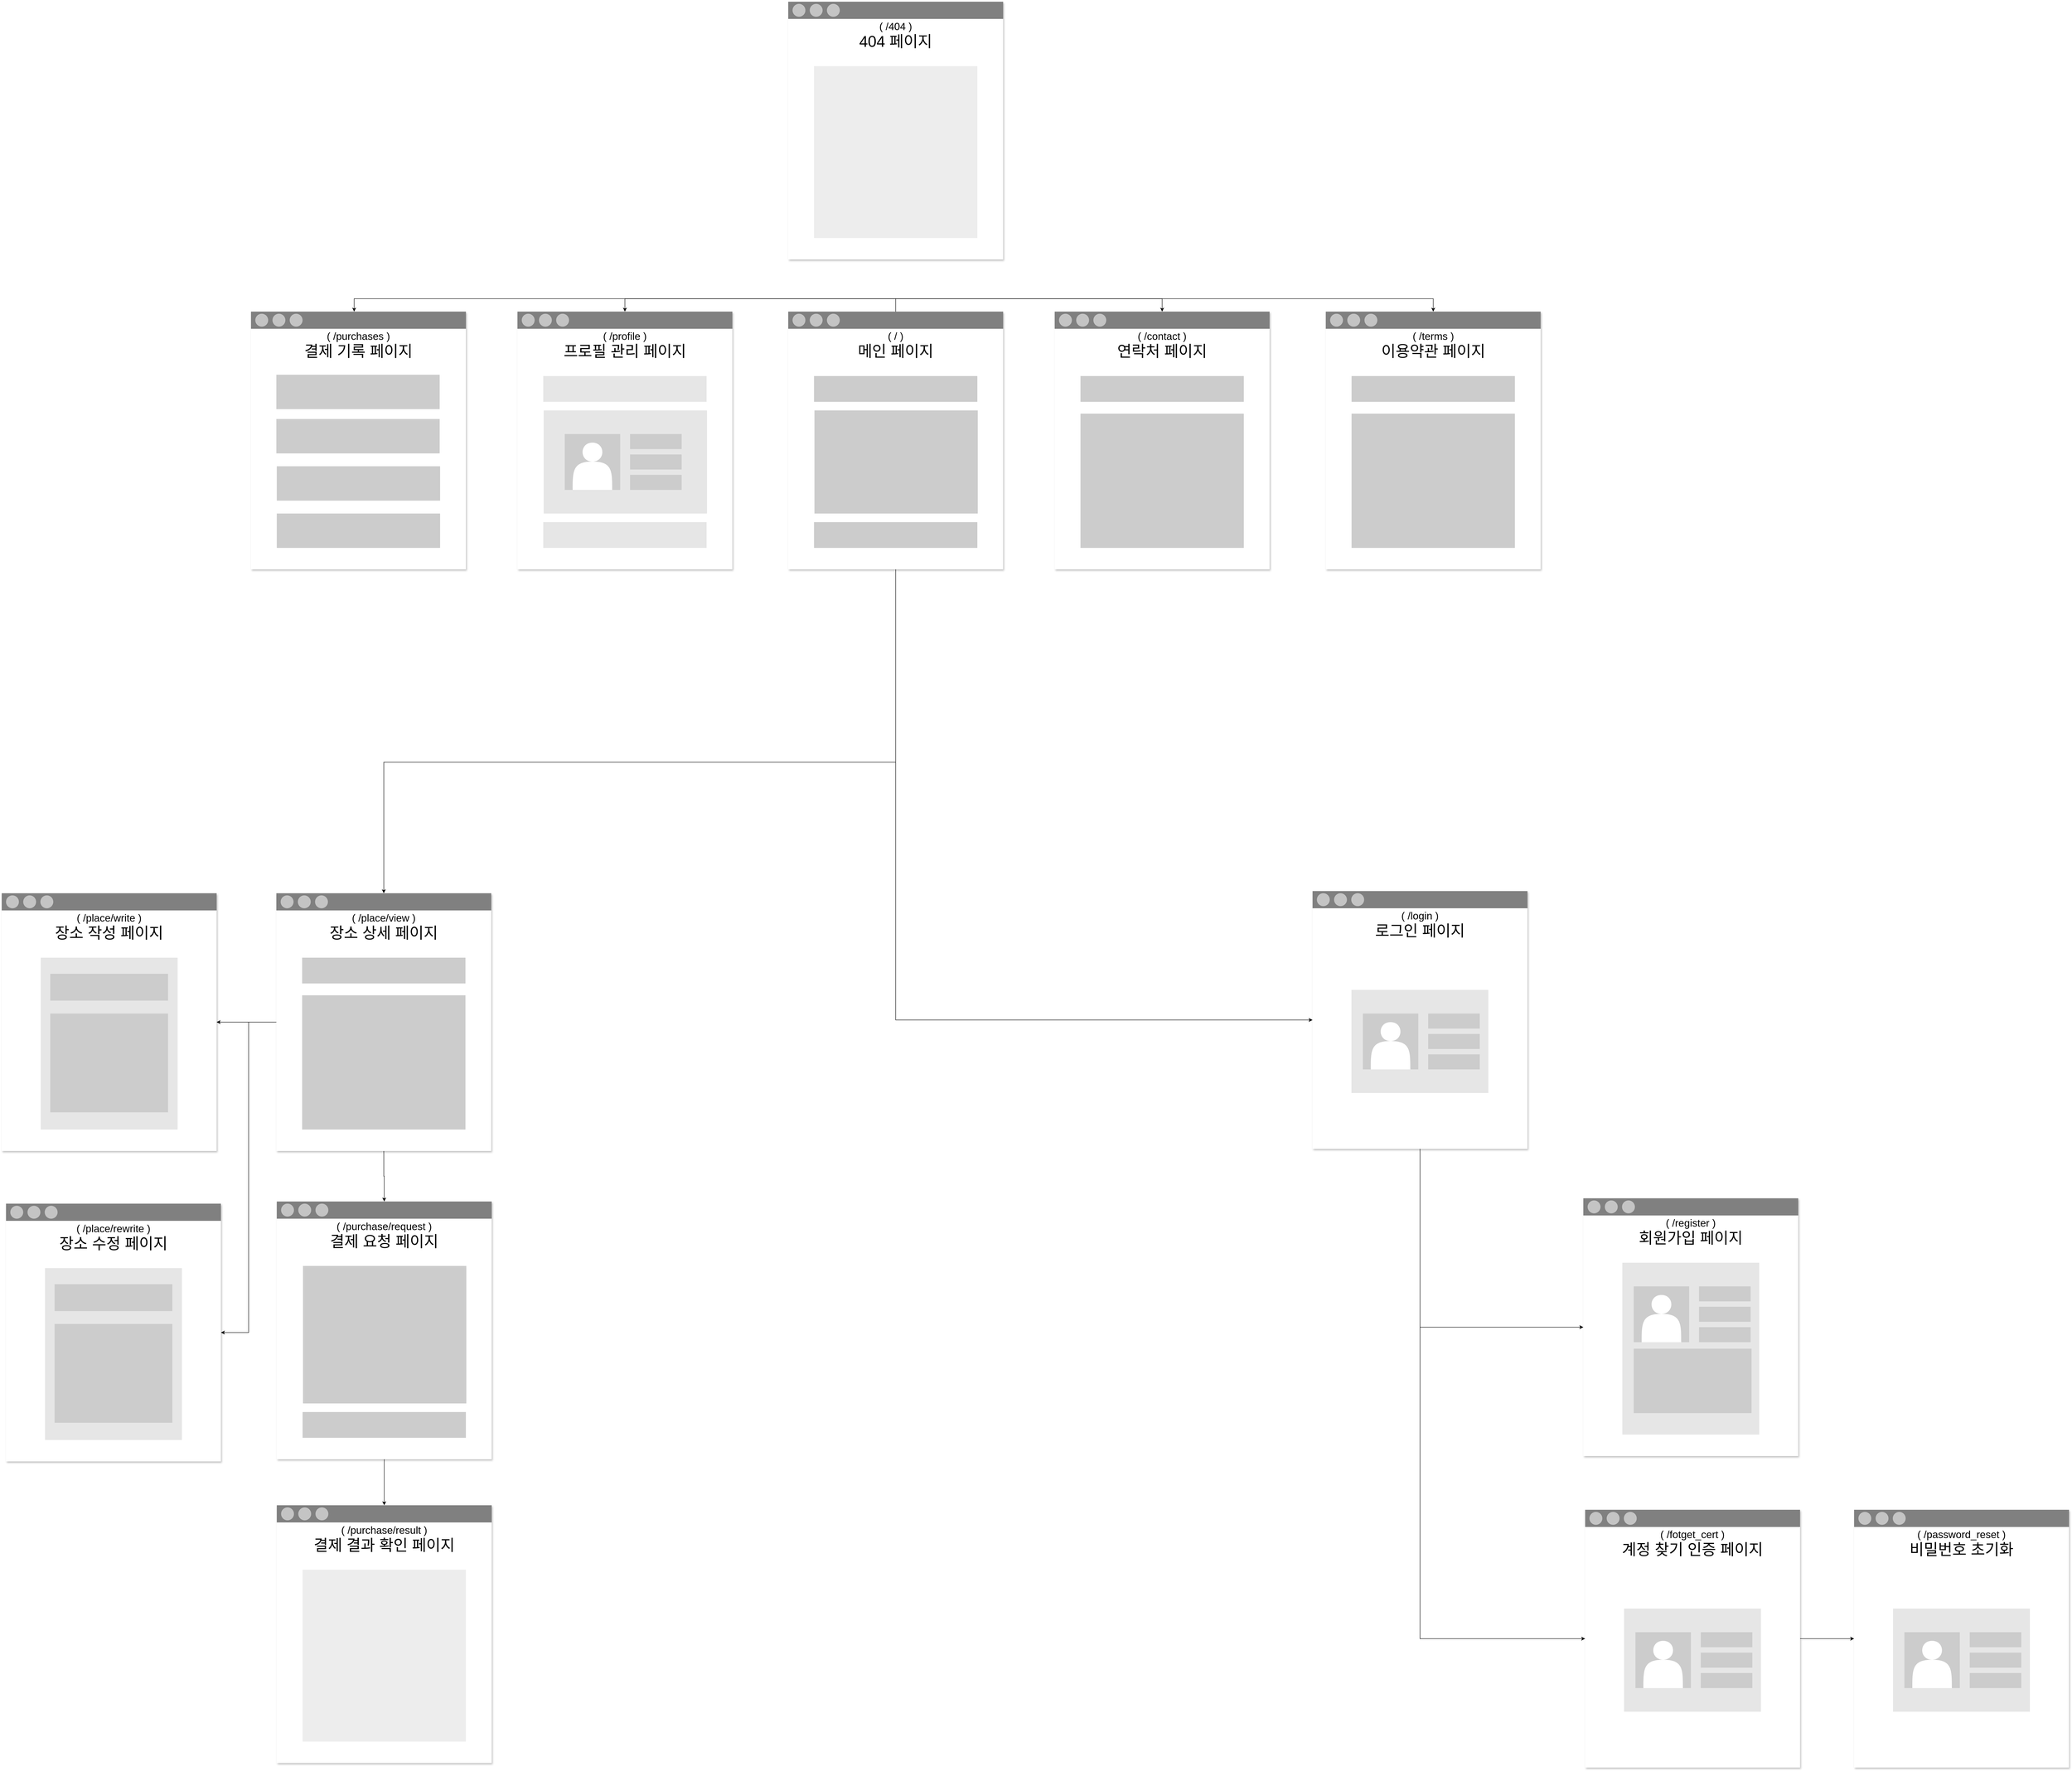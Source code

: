 <mxfile version="26.0.9">
  <diagram name="Page-1" id="b520641d-4fe3-3701-9064-5fc419738815">
    <mxGraphModel dx="80" dy="2374" grid="1" gridSize="10" guides="1" tooltips="1" connect="1" arrows="1" fold="1" page="1" pageScale="1" pageWidth="1100" pageHeight="850" background="none" math="0" shadow="0">
      <root>
        <mxCell id="0" />
        <mxCell id="1" parent="0" />
        <mxCell id="HgGfvKjObObi69bd0dLE-1" value="" style="rounded=0;whiteSpace=wrap;html=1;strokeColor=none;shadow=1;" parent="1" vertex="1">
          <mxGeometry x="5500" y="1630" width="500" height="600" as="geometry" />
        </mxCell>
        <mxCell id="HgGfvKjObObi69bd0dLE-2" value="" style="rounded=0;whiteSpace=wrap;html=1;fillColor=#808080;shadow=0;strokeColor=none;" parent="1" vertex="1">
          <mxGeometry x="5500" y="1630" width="500" height="40" as="geometry" />
        </mxCell>
        <mxCell id="HgGfvKjObObi69bd0dLE-3" value="" style="ellipse;whiteSpace=wrap;html=1;aspect=fixed;strokeColor=none;fillColor=#C4C4C4;" parent="1" vertex="1">
          <mxGeometry x="5510" y="1635" width="30" height="30" as="geometry" />
        </mxCell>
        <mxCell id="HgGfvKjObObi69bd0dLE-4" value="" style="ellipse;whiteSpace=wrap;html=1;aspect=fixed;strokeColor=none;fillColor=#C4C4C4;" parent="1" vertex="1">
          <mxGeometry x="5550" y="1635" width="30" height="30" as="geometry" />
        </mxCell>
        <mxCell id="HgGfvKjObObi69bd0dLE-5" value="" style="ellipse;whiteSpace=wrap;html=1;aspect=fixed;strokeColor=none;fillColor=#C4C4C4;" parent="1" vertex="1">
          <mxGeometry x="5590" y="1635" width="30" height="30" as="geometry" />
        </mxCell>
        <mxCell id="HgGfvKjObObi69bd0dLE-6" value="&lt;font style=&quot;font-size: 24px;&quot;&gt;( /404 )&lt;/font&gt;" style="text;html=1;align=center;verticalAlign=middle;whiteSpace=wrap;rounded=0;" parent="1" vertex="1">
          <mxGeometry x="5500" y="1673" width="500" height="30" as="geometry" />
        </mxCell>
        <mxCell id="HgGfvKjObObi69bd0dLE-7" value="&lt;font style=&quot;font-size: 36px;&quot;&gt;404 페이지&lt;/font&gt;" style="text;html=1;align=center;verticalAlign=middle;whiteSpace=wrap;rounded=0;" parent="1" vertex="1">
          <mxGeometry x="5500" y="1707" width="500" height="30" as="geometry" />
        </mxCell>
        <mxCell id="HgGfvKjObObi69bd0dLE-9" value="" style="rounded=0;whiteSpace=wrap;html=1;fillColor=#EDEDED;strokeColor=none;" parent="1" vertex="1">
          <mxGeometry x="5560" y="1780" width="380" height="400" as="geometry" />
        </mxCell>
        <mxCell id="HgGfvKjObObi69bd0dLE-493" style="edgeStyle=orthogonalEdgeStyle;rounded=0;orthogonalLoop=1;jettySize=auto;html=1;entryX=0;entryY=0.5;entryDx=0;entryDy=0;exitX=0.5;exitY=1;exitDx=0;exitDy=0;" parent="1" source="HgGfvKjObObi69bd0dLE-10" target="HgGfvKjObObi69bd0dLE-39" edge="1">
          <mxGeometry relative="1" as="geometry" />
        </mxCell>
        <mxCell id="t9F1TacY5d7-P6lCNfBC-12" style="edgeStyle=orthogonalEdgeStyle;rounded=0;orthogonalLoop=1;jettySize=auto;html=1;entryX=0.5;entryY=0;entryDx=0;entryDy=0;" parent="1" source="HgGfvKjObObi69bd0dLE-10" target="HgGfvKjObObi69bd0dLE-316" edge="1">
          <mxGeometry relative="1" as="geometry">
            <Array as="points">
              <mxPoint x="5750" y="3400" />
              <mxPoint x="4559" y="3400" />
            </Array>
          </mxGeometry>
        </mxCell>
        <mxCell id="HgGfvKjObObi69bd0dLE-10" value="" style="rounded=0;whiteSpace=wrap;html=1;strokeColor=none;shadow=1;" parent="1" vertex="1">
          <mxGeometry x="5500" y="2351.25" width="500" height="600" as="geometry" />
        </mxCell>
        <mxCell id="HgGfvKjObObi69bd0dLE-499" style="edgeStyle=orthogonalEdgeStyle;rounded=0;orthogonalLoop=1;jettySize=auto;html=1;entryX=0.5;entryY=0;entryDx=0;entryDy=0;exitX=0.5;exitY=0;exitDx=0;exitDy=0;" parent="1" source="HgGfvKjObObi69bd0dLE-11" target="HgGfvKjObObi69bd0dLE-476" edge="1">
          <mxGeometry relative="1" as="geometry">
            <Array as="points">
              <mxPoint x="5750" y="2321.25" />
              <mxPoint x="5120" y="2321.25" />
            </Array>
          </mxGeometry>
        </mxCell>
        <mxCell id="HgGfvKjObObi69bd0dLE-500" style="edgeStyle=orthogonalEdgeStyle;rounded=0;orthogonalLoop=1;jettySize=auto;html=1;entryX=0.5;entryY=0;entryDx=0;entryDy=0;exitX=0.5;exitY=0;exitDx=0;exitDy=0;" parent="1" source="HgGfvKjObObi69bd0dLE-11" edge="1">
          <mxGeometry relative="1" as="geometry">
            <Array as="points">
              <mxPoint x="5750" y="2321.25" />
              <mxPoint x="4490" y="2321.25" />
            </Array>
            <mxPoint x="4490" y="2351.25" as="targetPoint" />
          </mxGeometry>
        </mxCell>
        <mxCell id="HgGfvKjObObi69bd0dLE-503" style="edgeStyle=orthogonalEdgeStyle;rounded=0;orthogonalLoop=1;jettySize=auto;html=1;entryX=0.5;entryY=0;entryDx=0;entryDy=0;exitX=0.5;exitY=0;exitDx=0;exitDy=0;" parent="1" source="HgGfvKjObObi69bd0dLE-11" target="HgGfvKjObObi69bd0dLE-233" edge="1">
          <mxGeometry relative="1" as="geometry">
            <Array as="points">
              <mxPoint x="5750" y="2321.25" />
              <mxPoint x="6370" y="2321.25" />
            </Array>
          </mxGeometry>
        </mxCell>
        <mxCell id="HgGfvKjObObi69bd0dLE-504" style="edgeStyle=orthogonalEdgeStyle;rounded=0;orthogonalLoop=1;jettySize=auto;html=1;entryX=0.5;entryY=0;entryDx=0;entryDy=0;exitX=0.5;exitY=0;exitDx=0;exitDy=0;" parent="1" source="HgGfvKjObObi69bd0dLE-11" target="HgGfvKjObObi69bd0dLE-243" edge="1">
          <mxGeometry relative="1" as="geometry">
            <Array as="points">
              <mxPoint x="5750" y="2321.25" />
              <mxPoint x="7001" y="2321.25" />
            </Array>
          </mxGeometry>
        </mxCell>
        <mxCell id="HgGfvKjObObi69bd0dLE-11" value="" style="rounded=0;whiteSpace=wrap;html=1;fillColor=#808080;shadow=0;strokeColor=none;" parent="1" vertex="1">
          <mxGeometry x="5500" y="2351.25" width="500" height="40" as="geometry" />
        </mxCell>
        <mxCell id="HgGfvKjObObi69bd0dLE-12" value="" style="ellipse;whiteSpace=wrap;html=1;aspect=fixed;strokeColor=none;fillColor=#C4C4C4;" parent="1" vertex="1">
          <mxGeometry x="5510" y="2356.25" width="30" height="30" as="geometry" />
        </mxCell>
        <mxCell id="HgGfvKjObObi69bd0dLE-13" value="" style="ellipse;whiteSpace=wrap;html=1;aspect=fixed;strokeColor=none;fillColor=#C4C4C4;" parent="1" vertex="1">
          <mxGeometry x="5550" y="2356.25" width="30" height="30" as="geometry" />
        </mxCell>
        <mxCell id="HgGfvKjObObi69bd0dLE-14" value="" style="ellipse;whiteSpace=wrap;html=1;aspect=fixed;strokeColor=none;fillColor=#C4C4C4;" parent="1" vertex="1">
          <mxGeometry x="5590" y="2356.25" width="30" height="30" as="geometry" />
        </mxCell>
        <mxCell id="HgGfvKjObObi69bd0dLE-15" value="&lt;font style=&quot;font-size: 24px;&quot;&gt;( / )&lt;/font&gt;" style="text;html=1;align=center;verticalAlign=middle;whiteSpace=wrap;rounded=0;" parent="1" vertex="1">
          <mxGeometry x="5500" y="2394.25" width="500" height="30" as="geometry" />
        </mxCell>
        <mxCell id="HgGfvKjObObi69bd0dLE-16" value="&lt;font style=&quot;font-size: 36px;&quot;&gt;메인 페이지&lt;/font&gt;" style="text;html=1;align=center;verticalAlign=middle;whiteSpace=wrap;rounded=0;" parent="1" vertex="1">
          <mxGeometry x="5500" y="2428.25" width="500" height="30" as="geometry" />
        </mxCell>
        <mxCell id="HgGfvKjObObi69bd0dLE-18" value="" style="shape=ext;double=1;rounded=0;whiteSpace=wrap;html=1;strokeColor=none;fillColor=#CCCCCC;" parent="1" vertex="1">
          <mxGeometry x="5560" y="2501.25" width="380" height="60" as="geometry" />
        </mxCell>
        <mxCell id="HgGfvKjObObi69bd0dLE-19" value="" style="shape=ext;double=1;rounded=0;whiteSpace=wrap;html=1;strokeColor=none;fillColor=#CCCCCC;" parent="1" vertex="1">
          <mxGeometry x="5561" y="2581.25" width="380" height="240" as="geometry" />
        </mxCell>
        <mxCell id="HgGfvKjObObi69bd0dLE-20" value="" style="shape=ext;double=1;rounded=0;whiteSpace=wrap;html=1;strokeColor=none;fillColor=#CCCCCC;" parent="1" vertex="1">
          <mxGeometry x="5560" y="2841.25" width="380" height="60" as="geometry" />
        </mxCell>
        <mxCell id="HgGfvKjObObi69bd0dLE-495" style="edgeStyle=orthogonalEdgeStyle;rounded=0;orthogonalLoop=1;jettySize=auto;html=1;entryX=0;entryY=0.5;entryDx=0;entryDy=0;exitX=0.5;exitY=1;exitDx=0;exitDy=0;" parent="1" source="HgGfvKjObObi69bd0dLE-39" target="HgGfvKjObObi69bd0dLE-97" edge="1">
          <mxGeometry relative="1" as="geometry" />
        </mxCell>
        <mxCell id="HgGfvKjObObi69bd0dLE-496" style="edgeStyle=orthogonalEdgeStyle;rounded=0;orthogonalLoop=1;jettySize=auto;html=1;entryX=0;entryY=0.5;entryDx=0;entryDy=0;exitX=0.5;exitY=1;exitDx=0;exitDy=0;" parent="1" source="HgGfvKjObObi69bd0dLE-39" target="HgGfvKjObObi69bd0dLE-106" edge="1">
          <mxGeometry relative="1" as="geometry" />
        </mxCell>
        <mxCell id="HgGfvKjObObi69bd0dLE-39" value="" style="rounded=0;whiteSpace=wrap;html=1;strokeColor=none;shadow=1;" parent="1" vertex="1">
          <mxGeometry x="6720" y="3700" width="500" height="600" as="geometry" />
        </mxCell>
        <mxCell id="HgGfvKjObObi69bd0dLE-40" value="" style="rounded=0;whiteSpace=wrap;html=1;fillColor=#808080;shadow=0;strokeColor=none;" parent="1" vertex="1">
          <mxGeometry x="6720" y="3700" width="500" height="40" as="geometry" />
        </mxCell>
        <mxCell id="HgGfvKjObObi69bd0dLE-41" value="" style="ellipse;whiteSpace=wrap;html=1;aspect=fixed;strokeColor=none;fillColor=#C4C4C4;" parent="1" vertex="1">
          <mxGeometry x="6730" y="3705" width="30" height="30" as="geometry" />
        </mxCell>
        <mxCell id="HgGfvKjObObi69bd0dLE-42" value="" style="ellipse;whiteSpace=wrap;html=1;aspect=fixed;strokeColor=none;fillColor=#C4C4C4;" parent="1" vertex="1">
          <mxGeometry x="6770" y="3705" width="30" height="30" as="geometry" />
        </mxCell>
        <mxCell id="HgGfvKjObObi69bd0dLE-43" value="" style="ellipse;whiteSpace=wrap;html=1;aspect=fixed;strokeColor=none;fillColor=#C4C4C4;" parent="1" vertex="1">
          <mxGeometry x="6810" y="3705" width="30" height="30" as="geometry" />
        </mxCell>
        <mxCell id="HgGfvKjObObi69bd0dLE-44" value="&lt;span style=&quot;font-size: 24px;&quot;&gt;( /login )&lt;/span&gt;" style="text;html=1;align=center;verticalAlign=middle;whiteSpace=wrap;rounded=0;" parent="1" vertex="1">
          <mxGeometry x="6720" y="3743" width="500" height="30" as="geometry" />
        </mxCell>
        <mxCell id="HgGfvKjObObi69bd0dLE-45" value="&lt;span style=&quot;font-size: 36px;&quot;&gt;로그인 페이지&lt;/span&gt;" style="text;html=1;align=center;verticalAlign=middle;whiteSpace=wrap;rounded=0;" parent="1" vertex="1">
          <mxGeometry x="6720" y="3777" width="500" height="30" as="geometry" />
        </mxCell>
        <mxCell id="HgGfvKjObObi69bd0dLE-50" value="" style="shape=ext;double=1;rounded=0;whiteSpace=wrap;html=1;strokeColor=none;fillColor=#E6E6E6;" parent="1" vertex="1">
          <mxGeometry x="6810.5" y="3930" width="318.5" height="240" as="geometry" />
        </mxCell>
        <mxCell id="HgGfvKjObObi69bd0dLE-56" value="" style="rounded=0;whiteSpace=wrap;html=1;strokeColor=none;fillColor=#CCCCCC;" parent="1" vertex="1">
          <mxGeometry x="6837" y="3985" width="129" height="130" as="geometry" />
        </mxCell>
        <mxCell id="HgGfvKjObObi69bd0dLE-53" value="" style="shape=actor;whiteSpace=wrap;html=1;strokeColor=none;" parent="1" vertex="1">
          <mxGeometry x="6855.5" y="4005" width="92" height="110" as="geometry" />
        </mxCell>
        <mxCell id="HgGfvKjObObi69bd0dLE-57" value="" style="rounded=0;whiteSpace=wrap;html=1;strokeColor=none;fillColor=#CCCCCC;" parent="1" vertex="1">
          <mxGeometry x="6989" y="3985" width="120" height="35" as="geometry" />
        </mxCell>
        <mxCell id="HgGfvKjObObi69bd0dLE-60" value="" style="rounded=0;whiteSpace=wrap;html=1;strokeColor=none;fillColor=#CCCCCC;" parent="1" vertex="1">
          <mxGeometry x="6989" y="4032.5" width="120" height="35" as="geometry" />
        </mxCell>
        <mxCell id="HgGfvKjObObi69bd0dLE-61" value="" style="rounded=0;whiteSpace=wrap;html=1;strokeColor=none;fillColor=#CCCCCC;" parent="1" vertex="1">
          <mxGeometry x="6989" y="4080" width="120" height="35" as="geometry" />
        </mxCell>
        <mxCell id="HgGfvKjObObi69bd0dLE-97" value="" style="rounded=0;whiteSpace=wrap;html=1;strokeColor=none;shadow=1;" parent="1" vertex="1">
          <mxGeometry x="7350" y="4415" width="500" height="600" as="geometry" />
        </mxCell>
        <mxCell id="HgGfvKjObObi69bd0dLE-98" value="" style="rounded=0;whiteSpace=wrap;html=1;fillColor=#808080;shadow=0;strokeColor=none;" parent="1" vertex="1">
          <mxGeometry x="7350" y="4415" width="500" height="40" as="geometry" />
        </mxCell>
        <mxCell id="HgGfvKjObObi69bd0dLE-99" value="" style="ellipse;whiteSpace=wrap;html=1;aspect=fixed;strokeColor=none;fillColor=#C4C4C4;" parent="1" vertex="1">
          <mxGeometry x="7360" y="4420" width="30" height="30" as="geometry" />
        </mxCell>
        <mxCell id="HgGfvKjObObi69bd0dLE-100" value="" style="ellipse;whiteSpace=wrap;html=1;aspect=fixed;strokeColor=none;fillColor=#C4C4C4;" parent="1" vertex="1">
          <mxGeometry x="7400" y="4420" width="30" height="30" as="geometry" />
        </mxCell>
        <mxCell id="HgGfvKjObObi69bd0dLE-101" value="" style="ellipse;whiteSpace=wrap;html=1;aspect=fixed;strokeColor=none;fillColor=#C4C4C4;" parent="1" vertex="1">
          <mxGeometry x="7440" y="4420" width="30" height="30" as="geometry" />
        </mxCell>
        <mxCell id="HgGfvKjObObi69bd0dLE-102" value="&lt;span style=&quot;font-size: 24px;&quot;&gt;( /register )&lt;/span&gt;" style="text;html=1;align=center;verticalAlign=middle;whiteSpace=wrap;rounded=0;" parent="1" vertex="1">
          <mxGeometry x="7350" y="4458" width="500" height="30" as="geometry" />
        </mxCell>
        <mxCell id="HgGfvKjObObi69bd0dLE-103" value="&lt;span style=&quot;font-size: 36px;&quot;&gt;회원가입 페이지&lt;/span&gt;" style="text;html=1;align=center;verticalAlign=middle;whiteSpace=wrap;rounded=0;" parent="1" vertex="1">
          <mxGeometry x="7350" y="4492" width="500" height="30" as="geometry" />
        </mxCell>
        <mxCell id="HgGfvKjObObi69bd0dLE-91" value="" style="shape=ext;double=1;rounded=0;whiteSpace=wrap;html=1;strokeColor=none;fillColor=#E6E6E6;" parent="1" vertex="1">
          <mxGeometry x="7440.75" y="4565" width="318.5" height="400" as="geometry" />
        </mxCell>
        <mxCell id="HgGfvKjObObi69bd0dLE-92" value="" style="rounded=0;whiteSpace=wrap;html=1;strokeColor=none;fillColor=#CCCCCC;" parent="1" vertex="1">
          <mxGeometry x="7467.25" y="4620" width="129" height="130" as="geometry" />
        </mxCell>
        <mxCell id="HgGfvKjObObi69bd0dLE-93" value="" style="shape=actor;whiteSpace=wrap;html=1;strokeColor=none;" parent="1" vertex="1">
          <mxGeometry x="7485.75" y="4640" width="92" height="110" as="geometry" />
        </mxCell>
        <mxCell id="HgGfvKjObObi69bd0dLE-94" value="" style="rounded=0;whiteSpace=wrap;html=1;strokeColor=none;fillColor=#CCCCCC;" parent="1" vertex="1">
          <mxGeometry x="7619.25" y="4620" width="120" height="35" as="geometry" />
        </mxCell>
        <mxCell id="HgGfvKjObObi69bd0dLE-95" value="" style="rounded=0;whiteSpace=wrap;html=1;strokeColor=none;fillColor=#CCCCCC;" parent="1" vertex="1">
          <mxGeometry x="7619.25" y="4667.5" width="120" height="35" as="geometry" />
        </mxCell>
        <mxCell id="HgGfvKjObObi69bd0dLE-96" value="" style="rounded=0;whiteSpace=wrap;html=1;strokeColor=none;fillColor=#CCCCCC;" parent="1" vertex="1">
          <mxGeometry x="7619.25" y="4715" width="120" height="35" as="geometry" />
        </mxCell>
        <mxCell id="HgGfvKjObObi69bd0dLE-105" value="" style="rounded=0;whiteSpace=wrap;html=1;strokeColor=none;fillColor=#CCCCCC;" parent="1" vertex="1">
          <mxGeometry x="7467.25" y="4765" width="274" height="150" as="geometry" />
        </mxCell>
        <mxCell id="HgGfvKjObObi69bd0dLE-497" style="edgeStyle=orthogonalEdgeStyle;rounded=0;orthogonalLoop=1;jettySize=auto;html=1;entryX=0;entryY=0.5;entryDx=0;entryDy=0;" parent="1" source="HgGfvKjObObi69bd0dLE-106" target="HgGfvKjObObi69bd0dLE-119" edge="1">
          <mxGeometry relative="1" as="geometry" />
        </mxCell>
        <mxCell id="HgGfvKjObObi69bd0dLE-106" value="" style="rounded=0;whiteSpace=wrap;html=1;strokeColor=none;shadow=1;" parent="1" vertex="1">
          <mxGeometry x="7354.25" y="5140" width="500" height="600" as="geometry" />
        </mxCell>
        <mxCell id="HgGfvKjObObi69bd0dLE-107" value="" style="rounded=0;whiteSpace=wrap;html=1;fillColor=#808080;shadow=0;strokeColor=none;" parent="1" vertex="1">
          <mxGeometry x="7354.25" y="5140" width="500" height="40" as="geometry" />
        </mxCell>
        <mxCell id="HgGfvKjObObi69bd0dLE-108" value="" style="ellipse;whiteSpace=wrap;html=1;aspect=fixed;strokeColor=none;fillColor=#C4C4C4;" parent="1" vertex="1">
          <mxGeometry x="7364.25" y="5145" width="30" height="30" as="geometry" />
        </mxCell>
        <mxCell id="HgGfvKjObObi69bd0dLE-109" value="" style="ellipse;whiteSpace=wrap;html=1;aspect=fixed;strokeColor=none;fillColor=#C4C4C4;" parent="1" vertex="1">
          <mxGeometry x="7404.25" y="5145" width="30" height="30" as="geometry" />
        </mxCell>
        <mxCell id="HgGfvKjObObi69bd0dLE-110" value="" style="ellipse;whiteSpace=wrap;html=1;aspect=fixed;strokeColor=none;fillColor=#C4C4C4;" parent="1" vertex="1">
          <mxGeometry x="7444.25" y="5145" width="30" height="30" as="geometry" />
        </mxCell>
        <mxCell id="HgGfvKjObObi69bd0dLE-111" value="&lt;span style=&quot;font-size: 24px;&quot;&gt;( /fotget_cert )&lt;/span&gt;" style="text;html=1;align=center;verticalAlign=middle;whiteSpace=wrap;rounded=0;" parent="1" vertex="1">
          <mxGeometry x="7354.25" y="5183" width="500" height="30" as="geometry" />
        </mxCell>
        <mxCell id="HgGfvKjObObi69bd0dLE-112" value="&lt;span style=&quot;font-size: 36px;&quot;&gt;계정 찾기 인증 페이지&lt;/span&gt;" style="text;html=1;align=center;verticalAlign=middle;whiteSpace=wrap;rounded=0;" parent="1" vertex="1">
          <mxGeometry x="7354.25" y="5217" width="500" height="30" as="geometry" />
        </mxCell>
        <mxCell id="HgGfvKjObObi69bd0dLE-113" value="" style="shape=ext;double=1;rounded=0;whiteSpace=wrap;html=1;strokeColor=none;fillColor=#E6E6E6;" parent="1" vertex="1">
          <mxGeometry x="7444.75" y="5370" width="318.5" height="240" as="geometry" />
        </mxCell>
        <mxCell id="HgGfvKjObObi69bd0dLE-114" value="" style="rounded=0;whiteSpace=wrap;html=1;strokeColor=none;fillColor=#CCCCCC;" parent="1" vertex="1">
          <mxGeometry x="7471.25" y="5425" width="129" height="130" as="geometry" />
        </mxCell>
        <mxCell id="HgGfvKjObObi69bd0dLE-115" value="" style="shape=actor;whiteSpace=wrap;html=1;strokeColor=none;" parent="1" vertex="1">
          <mxGeometry x="7489.75" y="5445" width="92" height="110" as="geometry" />
        </mxCell>
        <mxCell id="HgGfvKjObObi69bd0dLE-116" value="" style="rounded=0;whiteSpace=wrap;html=1;strokeColor=none;fillColor=#CCCCCC;" parent="1" vertex="1">
          <mxGeometry x="7623.25" y="5425" width="120" height="35" as="geometry" />
        </mxCell>
        <mxCell id="HgGfvKjObObi69bd0dLE-117" value="" style="rounded=0;whiteSpace=wrap;html=1;strokeColor=none;fillColor=#CCCCCC;" parent="1" vertex="1">
          <mxGeometry x="7623.25" y="5472.5" width="120" height="35" as="geometry" />
        </mxCell>
        <mxCell id="HgGfvKjObObi69bd0dLE-118" value="" style="rounded=0;whiteSpace=wrap;html=1;strokeColor=none;fillColor=#CCCCCC;" parent="1" vertex="1">
          <mxGeometry x="7623.25" y="5520" width="120" height="35" as="geometry" />
        </mxCell>
        <mxCell id="HgGfvKjObObi69bd0dLE-119" value="" style="rounded=0;whiteSpace=wrap;html=1;strokeColor=none;shadow=1;" parent="1" vertex="1">
          <mxGeometry x="7980.0" y="5140" width="500" height="600" as="geometry" />
        </mxCell>
        <mxCell id="HgGfvKjObObi69bd0dLE-120" value="" style="rounded=0;whiteSpace=wrap;html=1;fillColor=#808080;shadow=0;strokeColor=none;" parent="1" vertex="1">
          <mxGeometry x="7980.0" y="5140" width="500" height="40" as="geometry" />
        </mxCell>
        <mxCell id="HgGfvKjObObi69bd0dLE-121" value="" style="ellipse;whiteSpace=wrap;html=1;aspect=fixed;strokeColor=none;fillColor=#C4C4C4;" parent="1" vertex="1">
          <mxGeometry x="7990.0" y="5145" width="30" height="30" as="geometry" />
        </mxCell>
        <mxCell id="HgGfvKjObObi69bd0dLE-122" value="" style="ellipse;whiteSpace=wrap;html=1;aspect=fixed;strokeColor=none;fillColor=#C4C4C4;" parent="1" vertex="1">
          <mxGeometry x="8030.0" y="5145" width="30" height="30" as="geometry" />
        </mxCell>
        <mxCell id="HgGfvKjObObi69bd0dLE-123" value="" style="ellipse;whiteSpace=wrap;html=1;aspect=fixed;strokeColor=none;fillColor=#C4C4C4;" parent="1" vertex="1">
          <mxGeometry x="8070.0" y="5145" width="30" height="30" as="geometry" />
        </mxCell>
        <mxCell id="HgGfvKjObObi69bd0dLE-124" value="&lt;span style=&quot;font-size: 24px;&quot;&gt;( /password_reset )&lt;/span&gt;" style="text;html=1;align=center;verticalAlign=middle;whiteSpace=wrap;rounded=0;" parent="1" vertex="1">
          <mxGeometry x="7980.0" y="5183" width="500" height="30" as="geometry" />
        </mxCell>
        <mxCell id="HgGfvKjObObi69bd0dLE-125" value="&lt;span style=&quot;font-size: 36px;&quot;&gt;비밀번호 초기화&lt;/span&gt;" style="text;html=1;align=center;verticalAlign=middle;whiteSpace=wrap;rounded=0;" parent="1" vertex="1">
          <mxGeometry x="7980.0" y="5217" width="500" height="30" as="geometry" />
        </mxCell>
        <mxCell id="HgGfvKjObObi69bd0dLE-126" value="" style="shape=ext;double=1;rounded=0;whiteSpace=wrap;html=1;strokeColor=none;fillColor=#E6E6E6;" parent="1" vertex="1">
          <mxGeometry x="8070.5" y="5370" width="318.5" height="240" as="geometry" />
        </mxCell>
        <mxCell id="HgGfvKjObObi69bd0dLE-127" value="" style="rounded=0;whiteSpace=wrap;html=1;strokeColor=none;fillColor=#CCCCCC;" parent="1" vertex="1">
          <mxGeometry x="8097.0" y="5425" width="129" height="130" as="geometry" />
        </mxCell>
        <mxCell id="HgGfvKjObObi69bd0dLE-128" value="" style="shape=actor;whiteSpace=wrap;html=1;strokeColor=none;" parent="1" vertex="1">
          <mxGeometry x="8115.5" y="5445" width="92" height="110" as="geometry" />
        </mxCell>
        <mxCell id="HgGfvKjObObi69bd0dLE-129" value="" style="rounded=0;whiteSpace=wrap;html=1;strokeColor=none;fillColor=#CCCCCC;" parent="1" vertex="1">
          <mxGeometry x="8249" y="5425" width="120" height="35" as="geometry" />
        </mxCell>
        <mxCell id="HgGfvKjObObi69bd0dLE-130" value="" style="rounded=0;whiteSpace=wrap;html=1;strokeColor=none;fillColor=#CCCCCC;" parent="1" vertex="1">
          <mxGeometry x="8249" y="5472.5" width="120" height="35" as="geometry" />
        </mxCell>
        <mxCell id="HgGfvKjObObi69bd0dLE-131" value="" style="rounded=0;whiteSpace=wrap;html=1;strokeColor=none;fillColor=#CCCCCC;" parent="1" vertex="1">
          <mxGeometry x="8249" y="5520" width="120" height="35" as="geometry" />
        </mxCell>
        <mxCell id="HgGfvKjObObi69bd0dLE-221" value="" style="rounded=0;whiteSpace=wrap;html=1;strokeColor=none;shadow=1;" parent="1" vertex="1">
          <mxGeometry x="4250" y="2351.25" width="500" height="600" as="geometry" />
        </mxCell>
        <mxCell id="HgGfvKjObObi69bd0dLE-222" value="" style="rounded=0;whiteSpace=wrap;html=1;fillColor=#808080;shadow=0;strokeColor=none;" parent="1" vertex="1">
          <mxGeometry x="4250" y="2351.25" width="500" height="40" as="geometry" />
        </mxCell>
        <mxCell id="HgGfvKjObObi69bd0dLE-223" value="" style="ellipse;whiteSpace=wrap;html=1;aspect=fixed;strokeColor=none;fillColor=#C4C4C4;" parent="1" vertex="1">
          <mxGeometry x="4260" y="2356.25" width="30" height="30" as="geometry" />
        </mxCell>
        <mxCell id="HgGfvKjObObi69bd0dLE-224" value="" style="ellipse;whiteSpace=wrap;html=1;aspect=fixed;strokeColor=none;fillColor=#C4C4C4;" parent="1" vertex="1">
          <mxGeometry x="4300" y="2356.25" width="30" height="30" as="geometry" />
        </mxCell>
        <mxCell id="HgGfvKjObObi69bd0dLE-225" value="" style="ellipse;whiteSpace=wrap;html=1;aspect=fixed;strokeColor=none;fillColor=#C4C4C4;" parent="1" vertex="1">
          <mxGeometry x="4340" y="2356.25" width="30" height="30" as="geometry" />
        </mxCell>
        <mxCell id="HgGfvKjObObi69bd0dLE-226" value="&lt;font style=&quot;font-size: 24px;&quot;&gt;( /purchases&lt;/font&gt;&lt;span style=&quot;color: light-dark(rgb(0, 0, 0), rgb(255, 255, 255)); background-color: transparent; font-size: 24px;&quot;&gt;&amp;nbsp;)&lt;/span&gt;" style="text;html=1;align=center;verticalAlign=middle;whiteSpace=wrap;rounded=0;" parent="1" vertex="1">
          <mxGeometry x="4250" y="2394.25" width="500" height="30" as="geometry" />
        </mxCell>
        <mxCell id="HgGfvKjObObi69bd0dLE-227" value="&lt;span style=&quot;font-size: 36px;&quot;&gt;결제 기록 페이지&lt;/span&gt;" style="text;html=1;align=center;verticalAlign=middle;whiteSpace=wrap;rounded=0;" parent="1" vertex="1">
          <mxGeometry x="4250" y="2428.25" width="500" height="30" as="geometry" />
        </mxCell>
        <mxCell id="HgGfvKjObObi69bd0dLE-228" value="" style="shape=ext;double=1;rounded=0;whiteSpace=wrap;html=1;strokeColor=none;fillColor=#CCCCCC;" parent="1" vertex="1">
          <mxGeometry x="4310" y="2821.25" width="380" height="80" as="geometry" />
        </mxCell>
        <mxCell id="HgGfvKjObObi69bd0dLE-229" value="" style="shape=ext;double=1;rounded=0;whiteSpace=wrap;html=1;strokeColor=none;fillColor=#CCCCCC;" parent="1" vertex="1">
          <mxGeometry x="4310" y="2711.25" width="380" height="80" as="geometry" />
        </mxCell>
        <mxCell id="HgGfvKjObObi69bd0dLE-230" value="" style="shape=ext;double=1;rounded=0;whiteSpace=wrap;html=1;strokeColor=none;fillColor=#CCCCCC;" parent="1" vertex="1">
          <mxGeometry x="4309" y="2601.25" width="380" height="80" as="geometry" />
        </mxCell>
        <mxCell id="HgGfvKjObObi69bd0dLE-231" value="" style="shape=ext;double=1;rounded=0;whiteSpace=wrap;html=1;strokeColor=none;fillColor=#CCCCCC;" parent="1" vertex="1">
          <mxGeometry x="4309" y="2498.25" width="380" height="80" as="geometry" />
        </mxCell>
        <mxCell id="HgGfvKjObObi69bd0dLE-232" value="" style="rounded=0;whiteSpace=wrap;html=1;strokeColor=none;shadow=1;" parent="1" vertex="1">
          <mxGeometry x="6120" y="2351.25" width="500" height="600" as="geometry" />
        </mxCell>
        <mxCell id="HgGfvKjObObi69bd0dLE-233" value="" style="rounded=0;whiteSpace=wrap;html=1;fillColor=#808080;shadow=0;strokeColor=none;" parent="1" vertex="1">
          <mxGeometry x="6120" y="2351.25" width="500" height="40" as="geometry" />
        </mxCell>
        <mxCell id="HgGfvKjObObi69bd0dLE-234" value="" style="ellipse;whiteSpace=wrap;html=1;aspect=fixed;strokeColor=none;fillColor=#C4C4C4;" parent="1" vertex="1">
          <mxGeometry x="6130" y="2356.25" width="30" height="30" as="geometry" />
        </mxCell>
        <mxCell id="HgGfvKjObObi69bd0dLE-235" value="" style="ellipse;whiteSpace=wrap;html=1;aspect=fixed;strokeColor=none;fillColor=#C4C4C4;" parent="1" vertex="1">
          <mxGeometry x="6170" y="2356.25" width="30" height="30" as="geometry" />
        </mxCell>
        <mxCell id="HgGfvKjObObi69bd0dLE-236" value="" style="ellipse;whiteSpace=wrap;html=1;aspect=fixed;strokeColor=none;fillColor=#C4C4C4;" parent="1" vertex="1">
          <mxGeometry x="6210" y="2356.25" width="30" height="30" as="geometry" />
        </mxCell>
        <mxCell id="HgGfvKjObObi69bd0dLE-237" value="&lt;font style=&quot;font-size: 24px;&quot;&gt;( /contact&lt;/font&gt;&lt;span style=&quot;color: light-dark(rgb(0, 0, 0), rgb(255, 255, 255)); background-color: transparent; font-size: 24px;&quot;&gt;&amp;nbsp;)&lt;/span&gt;" style="text;html=1;align=center;verticalAlign=middle;whiteSpace=wrap;rounded=0;" parent="1" vertex="1">
          <mxGeometry x="6120" y="2394.25" width="500" height="30" as="geometry" />
        </mxCell>
        <mxCell id="HgGfvKjObObi69bd0dLE-238" value="&lt;span style=&quot;font-size: 36px;&quot;&gt;연락처 페이지&lt;/span&gt;" style="text;html=1;align=center;verticalAlign=middle;whiteSpace=wrap;rounded=0;" parent="1" vertex="1">
          <mxGeometry x="6120" y="2428.25" width="500" height="30" as="geometry" />
        </mxCell>
        <mxCell id="HgGfvKjObObi69bd0dLE-239" value="" style="shape=ext;double=1;rounded=0;whiteSpace=wrap;html=1;strokeColor=none;fillColor=#CCCCCC;" parent="1" vertex="1">
          <mxGeometry x="6180" y="2501.25" width="380" height="60" as="geometry" />
        </mxCell>
        <mxCell id="HgGfvKjObObi69bd0dLE-240" value="" style="shape=ext;double=1;rounded=0;whiteSpace=wrap;html=1;strokeColor=none;fillColor=#CCCCCC;" parent="1" vertex="1">
          <mxGeometry x="6180" y="2588.75" width="380" height="312.5" as="geometry" />
        </mxCell>
        <mxCell id="HgGfvKjObObi69bd0dLE-242" value="" style="rounded=0;whiteSpace=wrap;html=1;strokeColor=none;shadow=1;" parent="1" vertex="1">
          <mxGeometry x="6750.75" y="2351.25" width="500" height="600" as="geometry" />
        </mxCell>
        <mxCell id="HgGfvKjObObi69bd0dLE-243" value="" style="rounded=0;whiteSpace=wrap;html=1;fillColor=#808080;shadow=0;strokeColor=none;" parent="1" vertex="1">
          <mxGeometry x="6750.75" y="2351.25" width="500" height="40" as="geometry" />
        </mxCell>
        <mxCell id="HgGfvKjObObi69bd0dLE-244" value="" style="ellipse;whiteSpace=wrap;html=1;aspect=fixed;strokeColor=none;fillColor=#C4C4C4;" parent="1" vertex="1">
          <mxGeometry x="6760.75" y="2356.25" width="30" height="30" as="geometry" />
        </mxCell>
        <mxCell id="HgGfvKjObObi69bd0dLE-245" value="" style="ellipse;whiteSpace=wrap;html=1;aspect=fixed;strokeColor=none;fillColor=#C4C4C4;" parent="1" vertex="1">
          <mxGeometry x="6800.75" y="2356.25" width="30" height="30" as="geometry" />
        </mxCell>
        <mxCell id="HgGfvKjObObi69bd0dLE-246" value="" style="ellipse;whiteSpace=wrap;html=1;aspect=fixed;strokeColor=none;fillColor=#C4C4C4;" parent="1" vertex="1">
          <mxGeometry x="6840.75" y="2356.25" width="30" height="30" as="geometry" />
        </mxCell>
        <mxCell id="HgGfvKjObObi69bd0dLE-247" value="&lt;font style=&quot;font-size: 24px;&quot;&gt;( /terms&lt;/font&gt;&lt;span style=&quot;color: light-dark(rgb(0, 0, 0), rgb(255, 255, 255)); background-color: transparent; font-size: 24px;&quot;&gt;&amp;nbsp;)&lt;/span&gt;" style="text;html=1;align=center;verticalAlign=middle;whiteSpace=wrap;rounded=0;" parent="1" vertex="1">
          <mxGeometry x="6750.75" y="2394.25" width="500" height="30" as="geometry" />
        </mxCell>
        <mxCell id="HgGfvKjObObi69bd0dLE-248" value="&lt;span style=&quot;font-size: 36px;&quot;&gt;이용약관 페이지&lt;/span&gt;" style="text;html=1;align=center;verticalAlign=middle;whiteSpace=wrap;rounded=0;" parent="1" vertex="1">
          <mxGeometry x="6750.75" y="2428.25" width="500" height="30" as="geometry" />
        </mxCell>
        <mxCell id="HgGfvKjObObi69bd0dLE-249" value="" style="shape=ext;double=1;rounded=0;whiteSpace=wrap;html=1;strokeColor=none;fillColor=#CCCCCC;" parent="1" vertex="1">
          <mxGeometry x="6810.75" y="2501.25" width="380" height="60" as="geometry" />
        </mxCell>
        <mxCell id="HgGfvKjObObi69bd0dLE-250" value="" style="shape=ext;double=1;rounded=0;whiteSpace=wrap;html=1;strokeColor=none;fillColor=#CCCCCC;" parent="1" vertex="1">
          <mxGeometry x="6810.75" y="2588.75" width="380" height="312.5" as="geometry" />
        </mxCell>
        <mxCell id="t9F1TacY5d7-P6lCNfBC-13" style="edgeStyle=orthogonalEdgeStyle;rounded=0;orthogonalLoop=1;jettySize=auto;html=1;" parent="1" source="HgGfvKjObObi69bd0dLE-315" target="HgGfvKjObObi69bd0dLE-325" edge="1">
          <mxGeometry relative="1" as="geometry" />
        </mxCell>
        <mxCell id="t9F1TacY5d7-P6lCNfBC-14" style="edgeStyle=orthogonalEdgeStyle;rounded=0;orthogonalLoop=1;jettySize=auto;html=1;entryX=0.5;entryY=0;entryDx=0;entryDy=0;" parent="1" source="HgGfvKjObObi69bd0dLE-315" target="HgGfvKjObObi69bd0dLE-363" edge="1">
          <mxGeometry relative="1" as="geometry" />
        </mxCell>
        <mxCell id="RJ-f0mT0WkTz4ROjxXBF-11" style="edgeStyle=orthogonalEdgeStyle;rounded=0;orthogonalLoop=1;jettySize=auto;html=1;entryX=1;entryY=0.5;entryDx=0;entryDy=0;" edge="1" parent="1" source="HgGfvKjObObi69bd0dLE-315" target="RJ-f0mT0WkTz4ROjxXBF-1">
          <mxGeometry relative="1" as="geometry" />
        </mxCell>
        <mxCell id="HgGfvKjObObi69bd0dLE-315" value="" style="rounded=0;whiteSpace=wrap;html=1;strokeColor=none;shadow=1;" parent="1" vertex="1">
          <mxGeometry x="4309" y="3705" width="500" height="600" as="geometry" />
        </mxCell>
        <mxCell id="HgGfvKjObObi69bd0dLE-316" value="" style="rounded=0;whiteSpace=wrap;html=1;fillColor=#808080;shadow=0;strokeColor=none;" parent="1" vertex="1">
          <mxGeometry x="4309" y="3705" width="500" height="40" as="geometry" />
        </mxCell>
        <mxCell id="HgGfvKjObObi69bd0dLE-317" value="" style="ellipse;whiteSpace=wrap;html=1;aspect=fixed;strokeColor=none;fillColor=#C4C4C4;" parent="1" vertex="1">
          <mxGeometry x="4319" y="3710" width="30" height="30" as="geometry" />
        </mxCell>
        <mxCell id="HgGfvKjObObi69bd0dLE-318" value="" style="ellipse;whiteSpace=wrap;html=1;aspect=fixed;strokeColor=none;fillColor=#C4C4C4;" parent="1" vertex="1">
          <mxGeometry x="4359" y="3710" width="30" height="30" as="geometry" />
        </mxCell>
        <mxCell id="HgGfvKjObObi69bd0dLE-319" value="" style="ellipse;whiteSpace=wrap;html=1;aspect=fixed;strokeColor=none;fillColor=#C4C4C4;" parent="1" vertex="1">
          <mxGeometry x="4399" y="3710" width="30" height="30" as="geometry" />
        </mxCell>
        <mxCell id="HgGfvKjObObi69bd0dLE-320" value="&lt;span style=&quot;font-size: 24px;&quot;&gt;( /place/view )&lt;/span&gt;" style="text;html=1;align=center;verticalAlign=middle;whiteSpace=wrap;rounded=0;" parent="1" vertex="1">
          <mxGeometry x="4309" y="3748" width="500" height="30" as="geometry" />
        </mxCell>
        <mxCell id="HgGfvKjObObi69bd0dLE-321" value="&lt;span style=&quot;font-size: 36px;&quot;&gt;장소 상세 페이지&lt;/span&gt;" style="text;html=1;align=center;verticalAlign=middle;whiteSpace=wrap;rounded=0;" parent="1" vertex="1">
          <mxGeometry x="4309" y="3782" width="500" height="30" as="geometry" />
        </mxCell>
        <mxCell id="HgGfvKjObObi69bd0dLE-322" value="" style="shape=ext;double=1;rounded=0;whiteSpace=wrap;html=1;strokeColor=none;fillColor=#CCCCCC;" parent="1" vertex="1">
          <mxGeometry x="4369" y="3855" width="380" height="60" as="geometry" />
        </mxCell>
        <mxCell id="HgGfvKjObObi69bd0dLE-323" value="" style="shape=ext;double=1;rounded=0;whiteSpace=wrap;html=1;strokeColor=none;fillColor=#CCCCCC;" parent="1" vertex="1">
          <mxGeometry x="4369" y="3942.5" width="380" height="312.5" as="geometry" />
        </mxCell>
        <mxCell id="HgGfvKjObObi69bd0dLE-325" value="" style="rounded=0;whiteSpace=wrap;html=1;strokeColor=none;shadow=1;" parent="1" vertex="1">
          <mxGeometry x="3670" y="3705" width="500" height="600" as="geometry" />
        </mxCell>
        <mxCell id="HgGfvKjObObi69bd0dLE-326" value="" style="rounded=0;whiteSpace=wrap;html=1;fillColor=#808080;shadow=0;strokeColor=none;" parent="1" vertex="1">
          <mxGeometry x="3670" y="3705" width="500" height="40" as="geometry" />
        </mxCell>
        <mxCell id="HgGfvKjObObi69bd0dLE-327" value="" style="ellipse;whiteSpace=wrap;html=1;aspect=fixed;strokeColor=none;fillColor=#C4C4C4;" parent="1" vertex="1">
          <mxGeometry x="3680" y="3710" width="30" height="30" as="geometry" />
        </mxCell>
        <mxCell id="HgGfvKjObObi69bd0dLE-328" value="" style="ellipse;whiteSpace=wrap;html=1;aspect=fixed;strokeColor=none;fillColor=#C4C4C4;" parent="1" vertex="1">
          <mxGeometry x="3720" y="3710" width="30" height="30" as="geometry" />
        </mxCell>
        <mxCell id="HgGfvKjObObi69bd0dLE-329" value="" style="ellipse;whiteSpace=wrap;html=1;aspect=fixed;strokeColor=none;fillColor=#C4C4C4;" parent="1" vertex="1">
          <mxGeometry x="3760" y="3710" width="30" height="30" as="geometry" />
        </mxCell>
        <mxCell id="HgGfvKjObObi69bd0dLE-330" value="&lt;span style=&quot;font-size: 24px;&quot;&gt;( /place/write )&lt;/span&gt;" style="text;html=1;align=center;verticalAlign=middle;whiteSpace=wrap;rounded=0;" parent="1" vertex="1">
          <mxGeometry x="3670" y="3748" width="500" height="30" as="geometry" />
        </mxCell>
        <mxCell id="HgGfvKjObObi69bd0dLE-331" value="&lt;span style=&quot;font-size: 36px;&quot;&gt;장소 작성 페이지&lt;/span&gt;" style="text;html=1;align=center;verticalAlign=middle;whiteSpace=wrap;rounded=0;" parent="1" vertex="1">
          <mxGeometry x="3670" y="3782" width="500" height="30" as="geometry" />
        </mxCell>
        <mxCell id="HgGfvKjObObi69bd0dLE-332" value="" style="shape=ext;double=1;rounded=0;whiteSpace=wrap;html=1;strokeColor=none;fillColor=#E6E6E6;" parent="1" vertex="1">
          <mxGeometry x="3760.75" y="3855" width="318.5" height="400" as="geometry" />
        </mxCell>
        <mxCell id="HgGfvKjObObi69bd0dLE-338" value="" style="rounded=0;whiteSpace=wrap;html=1;strokeColor=none;fillColor=#CCCCCC;" parent="1" vertex="1">
          <mxGeometry x="3783" y="3985" width="274" height="230" as="geometry" />
        </mxCell>
        <mxCell id="HgGfvKjObObi69bd0dLE-340" value="" style="rounded=0;whiteSpace=wrap;html=1;strokeColor=none;fillColor=#CCCCCC;" parent="1" vertex="1">
          <mxGeometry x="3783" y="3892.5" width="274" height="62.5" as="geometry" />
        </mxCell>
        <mxCell id="t9F1TacY5d7-P6lCNfBC-15" style="edgeStyle=orthogonalEdgeStyle;rounded=0;orthogonalLoop=1;jettySize=auto;html=1;entryX=0.5;entryY=0;entryDx=0;entryDy=0;" parent="1" source="HgGfvKjObObi69bd0dLE-362" target="t9F1TacY5d7-P6lCNfBC-4" edge="1">
          <mxGeometry relative="1" as="geometry" />
        </mxCell>
        <mxCell id="HgGfvKjObObi69bd0dLE-362" value="" style="rounded=0;whiteSpace=wrap;html=1;strokeColor=none;shadow=1;" parent="1" vertex="1">
          <mxGeometry x="4310" y="4422.5" width="500" height="600" as="geometry" />
        </mxCell>
        <mxCell id="HgGfvKjObObi69bd0dLE-363" value="" style="rounded=0;whiteSpace=wrap;html=1;fillColor=#808080;shadow=0;strokeColor=none;" parent="1" vertex="1">
          <mxGeometry x="4310" y="4422.5" width="500" height="40" as="geometry" />
        </mxCell>
        <mxCell id="HgGfvKjObObi69bd0dLE-364" value="" style="ellipse;whiteSpace=wrap;html=1;aspect=fixed;strokeColor=none;fillColor=#C4C4C4;" parent="1" vertex="1">
          <mxGeometry x="4320" y="4427.5" width="30" height="30" as="geometry" />
        </mxCell>
        <mxCell id="HgGfvKjObObi69bd0dLE-365" value="" style="ellipse;whiteSpace=wrap;html=1;aspect=fixed;strokeColor=none;fillColor=#C4C4C4;" parent="1" vertex="1">
          <mxGeometry x="4360" y="4427.5" width="30" height="30" as="geometry" />
        </mxCell>
        <mxCell id="HgGfvKjObObi69bd0dLE-366" value="" style="ellipse;whiteSpace=wrap;html=1;aspect=fixed;strokeColor=none;fillColor=#C4C4C4;" parent="1" vertex="1">
          <mxGeometry x="4400" y="4427.5" width="30" height="30" as="geometry" />
        </mxCell>
        <mxCell id="HgGfvKjObObi69bd0dLE-367" value="&lt;span style=&quot;font-size: 24px;&quot;&gt;( /purchase/request )&lt;/span&gt;" style="text;html=1;align=center;verticalAlign=middle;whiteSpace=wrap;rounded=0;" parent="1" vertex="1">
          <mxGeometry x="4310" y="4465.5" width="500" height="30" as="geometry" />
        </mxCell>
        <mxCell id="HgGfvKjObObi69bd0dLE-368" value="&lt;span style=&quot;font-size: 36px;&quot;&gt;결제 요청 페이지&lt;/span&gt;" style="text;html=1;align=center;verticalAlign=middle;whiteSpace=wrap;rounded=0;" parent="1" vertex="1">
          <mxGeometry x="4310" y="4499.5" width="500" height="30" as="geometry" />
        </mxCell>
        <mxCell id="HgGfvKjObObi69bd0dLE-370" value="" style="shape=ext;double=1;rounded=0;whiteSpace=wrap;html=1;strokeColor=none;fillColor=#CCCCCC;" parent="1" vertex="1">
          <mxGeometry x="4371" y="4572.5" width="380" height="320" as="geometry" />
        </mxCell>
        <mxCell id="HgGfvKjObObi69bd0dLE-371" value="" style="shape=ext;double=1;rounded=0;whiteSpace=wrap;html=1;strokeColor=none;fillColor=#CCCCCC;" parent="1" vertex="1">
          <mxGeometry x="4370" y="4912.5" width="380" height="60" as="geometry" />
        </mxCell>
        <mxCell id="HgGfvKjObObi69bd0dLE-475" value="" style="rounded=0;whiteSpace=wrap;html=1;strokeColor=none;shadow=1;" parent="1" vertex="1">
          <mxGeometry x="4870" y="2351.25" width="500" height="600" as="geometry" />
        </mxCell>
        <mxCell id="HgGfvKjObObi69bd0dLE-476" value="" style="rounded=0;whiteSpace=wrap;html=1;fillColor=#808080;shadow=0;strokeColor=none;" parent="1" vertex="1">
          <mxGeometry x="4870" y="2351.25" width="500" height="40" as="geometry" />
        </mxCell>
        <mxCell id="HgGfvKjObObi69bd0dLE-477" value="" style="ellipse;whiteSpace=wrap;html=1;aspect=fixed;strokeColor=none;fillColor=#C4C4C4;" parent="1" vertex="1">
          <mxGeometry x="4880" y="2356.25" width="30" height="30" as="geometry" />
        </mxCell>
        <mxCell id="HgGfvKjObObi69bd0dLE-478" value="" style="ellipse;whiteSpace=wrap;html=1;aspect=fixed;strokeColor=none;fillColor=#C4C4C4;" parent="1" vertex="1">
          <mxGeometry x="4920" y="2356.25" width="30" height="30" as="geometry" />
        </mxCell>
        <mxCell id="HgGfvKjObObi69bd0dLE-479" value="" style="ellipse;whiteSpace=wrap;html=1;aspect=fixed;strokeColor=none;fillColor=#C4C4C4;" parent="1" vertex="1">
          <mxGeometry x="4960" y="2356.25" width="30" height="30" as="geometry" />
        </mxCell>
        <mxCell id="HgGfvKjObObi69bd0dLE-480" value="&lt;span style=&quot;font-size: 24px;&quot;&gt;( /profile )&lt;/span&gt;" style="text;html=1;align=center;verticalAlign=middle;whiteSpace=wrap;rounded=0;" parent="1" vertex="1">
          <mxGeometry x="4870" y="2394.25" width="500" height="30" as="geometry" />
        </mxCell>
        <mxCell id="HgGfvKjObObi69bd0dLE-481" value="&lt;span style=&quot;font-size: 36px;&quot;&gt;프로필 관리 페이지&lt;/span&gt;" style="text;html=1;align=center;verticalAlign=middle;whiteSpace=wrap;rounded=0;" parent="1" vertex="1">
          <mxGeometry x="4870" y="2428.25" width="500" height="30" as="geometry" />
        </mxCell>
        <mxCell id="HgGfvKjObObi69bd0dLE-482" value="" style="shape=ext;double=1;rounded=0;whiteSpace=wrap;html=1;strokeColor=none;fillColor=#E6E6E6;" parent="1" vertex="1">
          <mxGeometry x="4930" y="2501.25" width="380" height="60" as="geometry" />
        </mxCell>
        <mxCell id="HgGfvKjObObi69bd0dLE-483" value="" style="shape=ext;double=1;rounded=0;whiteSpace=wrap;html=1;strokeColor=none;fillColor=#E6E6E6;" parent="1" vertex="1">
          <mxGeometry x="4931" y="2581.25" width="380" height="240" as="geometry" />
        </mxCell>
        <mxCell id="HgGfvKjObObi69bd0dLE-484" value="" style="shape=ext;double=1;rounded=0;whiteSpace=wrap;html=1;strokeColor=none;fillColor=#E6E6E6;" parent="1" vertex="1">
          <mxGeometry x="4930" y="2841.25" width="380" height="60" as="geometry" />
        </mxCell>
        <mxCell id="HgGfvKjObObi69bd0dLE-485" value="" style="rounded=0;whiteSpace=wrap;html=1;strokeColor=none;fillColor=#CCCCCC;" parent="1" vertex="1">
          <mxGeometry x="4980" y="2636.25" width="129" height="130" as="geometry" />
        </mxCell>
        <mxCell id="HgGfvKjObObi69bd0dLE-486" value="" style="shape=actor;whiteSpace=wrap;html=1;strokeColor=none;" parent="1" vertex="1">
          <mxGeometry x="4998.5" y="2656.25" width="92" height="110" as="geometry" />
        </mxCell>
        <mxCell id="HgGfvKjObObi69bd0dLE-487" value="" style="rounded=0;whiteSpace=wrap;html=1;strokeColor=none;fillColor=#CCCCCC;" parent="1" vertex="1">
          <mxGeometry x="5132" y="2636.25" width="120" height="35" as="geometry" />
        </mxCell>
        <mxCell id="HgGfvKjObObi69bd0dLE-488" value="" style="rounded=0;whiteSpace=wrap;html=1;strokeColor=none;fillColor=#CCCCCC;" parent="1" vertex="1">
          <mxGeometry x="5132" y="2683.75" width="120" height="35" as="geometry" />
        </mxCell>
        <mxCell id="HgGfvKjObObi69bd0dLE-489" value="" style="rounded=0;whiteSpace=wrap;html=1;strokeColor=none;fillColor=#CCCCCC;" parent="1" vertex="1">
          <mxGeometry x="5132" y="2731.25" width="120" height="35" as="geometry" />
        </mxCell>
        <mxCell id="t9F1TacY5d7-P6lCNfBC-3" value="" style="rounded=0;whiteSpace=wrap;html=1;strokeColor=none;shadow=1;" parent="1" vertex="1">
          <mxGeometry x="4310" y="5129.5" width="500" height="600" as="geometry" />
        </mxCell>
        <mxCell id="t9F1TacY5d7-P6lCNfBC-4" value="" style="rounded=0;whiteSpace=wrap;html=1;fillColor=#808080;shadow=0;strokeColor=none;" parent="1" vertex="1">
          <mxGeometry x="4310" y="5129.5" width="500" height="40" as="geometry" />
        </mxCell>
        <mxCell id="t9F1TacY5d7-P6lCNfBC-5" value="" style="ellipse;whiteSpace=wrap;html=1;aspect=fixed;strokeColor=none;fillColor=#C4C4C4;" parent="1" vertex="1">
          <mxGeometry x="4320" y="5134.5" width="30" height="30" as="geometry" />
        </mxCell>
        <mxCell id="t9F1TacY5d7-P6lCNfBC-6" value="" style="ellipse;whiteSpace=wrap;html=1;aspect=fixed;strokeColor=none;fillColor=#C4C4C4;" parent="1" vertex="1">
          <mxGeometry x="4360" y="5134.5" width="30" height="30" as="geometry" />
        </mxCell>
        <mxCell id="t9F1TacY5d7-P6lCNfBC-7" value="" style="ellipse;whiteSpace=wrap;html=1;aspect=fixed;strokeColor=none;fillColor=#C4C4C4;" parent="1" vertex="1">
          <mxGeometry x="4400" y="5134.5" width="30" height="30" as="geometry" />
        </mxCell>
        <mxCell id="t9F1TacY5d7-P6lCNfBC-8" value="&lt;font style=&quot;font-size: 24px;&quot;&gt;( /purchase/result )&lt;/font&gt;" style="text;html=1;align=center;verticalAlign=middle;whiteSpace=wrap;rounded=0;" parent="1" vertex="1">
          <mxGeometry x="4310" y="5172.5" width="500" height="30" as="geometry" />
        </mxCell>
        <mxCell id="t9F1TacY5d7-P6lCNfBC-9" value="&lt;font style=&quot;font-size: 36px;&quot;&gt;결제 결과 확인 페이지&lt;/font&gt;" style="text;html=1;align=center;verticalAlign=middle;whiteSpace=wrap;rounded=0;" parent="1" vertex="1">
          <mxGeometry x="4310" y="5206.5" width="500" height="30" as="geometry" />
        </mxCell>
        <mxCell id="t9F1TacY5d7-P6lCNfBC-10" value="" style="rounded=0;whiteSpace=wrap;html=1;fillColor=#EDEDED;strokeColor=none;" parent="1" vertex="1">
          <mxGeometry x="4370" y="5279.5" width="380" height="400" as="geometry" />
        </mxCell>
        <mxCell id="RJ-f0mT0WkTz4ROjxXBF-1" value="" style="rounded=0;whiteSpace=wrap;html=1;strokeColor=none;shadow=1;" vertex="1" parent="1">
          <mxGeometry x="3680" y="4427.5" width="500" height="600" as="geometry" />
        </mxCell>
        <mxCell id="RJ-f0mT0WkTz4ROjxXBF-2" value="" style="rounded=0;whiteSpace=wrap;html=1;fillColor=#808080;shadow=0;strokeColor=none;" vertex="1" parent="1">
          <mxGeometry x="3680" y="4427.5" width="500" height="40" as="geometry" />
        </mxCell>
        <mxCell id="RJ-f0mT0WkTz4ROjxXBF-3" value="" style="ellipse;whiteSpace=wrap;html=1;aspect=fixed;strokeColor=none;fillColor=#C4C4C4;" vertex="1" parent="1">
          <mxGeometry x="3690" y="4432.5" width="30" height="30" as="geometry" />
        </mxCell>
        <mxCell id="RJ-f0mT0WkTz4ROjxXBF-4" value="" style="ellipse;whiteSpace=wrap;html=1;aspect=fixed;strokeColor=none;fillColor=#C4C4C4;" vertex="1" parent="1">
          <mxGeometry x="3730" y="4432.5" width="30" height="30" as="geometry" />
        </mxCell>
        <mxCell id="RJ-f0mT0WkTz4ROjxXBF-5" value="" style="ellipse;whiteSpace=wrap;html=1;aspect=fixed;strokeColor=none;fillColor=#C4C4C4;" vertex="1" parent="1">
          <mxGeometry x="3770" y="4432.5" width="30" height="30" as="geometry" />
        </mxCell>
        <mxCell id="RJ-f0mT0WkTz4ROjxXBF-6" value="&lt;span style=&quot;font-size: 24px;&quot;&gt;( /place/rewrite )&lt;/span&gt;" style="text;html=1;align=center;verticalAlign=middle;whiteSpace=wrap;rounded=0;" vertex="1" parent="1">
          <mxGeometry x="3680" y="4470.5" width="500" height="30" as="geometry" />
        </mxCell>
        <mxCell id="RJ-f0mT0WkTz4ROjxXBF-7" value="&lt;span style=&quot;font-size: 36px;&quot;&gt;장소 수정 페이지&lt;/span&gt;" style="text;html=1;align=center;verticalAlign=middle;whiteSpace=wrap;rounded=0;" vertex="1" parent="1">
          <mxGeometry x="3680" y="4504.5" width="500" height="30" as="geometry" />
        </mxCell>
        <mxCell id="RJ-f0mT0WkTz4ROjxXBF-8" value="" style="shape=ext;double=1;rounded=0;whiteSpace=wrap;html=1;strokeColor=none;fillColor=#E6E6E6;" vertex="1" parent="1">
          <mxGeometry x="3770.75" y="4577.5" width="318.5" height="400" as="geometry" />
        </mxCell>
        <mxCell id="RJ-f0mT0WkTz4ROjxXBF-9" value="" style="rounded=0;whiteSpace=wrap;html=1;strokeColor=none;fillColor=#CCCCCC;" vertex="1" parent="1">
          <mxGeometry x="3793" y="4707.5" width="274" height="230" as="geometry" />
        </mxCell>
        <mxCell id="RJ-f0mT0WkTz4ROjxXBF-10" value="" style="rounded=0;whiteSpace=wrap;html=1;strokeColor=none;fillColor=#CCCCCC;" vertex="1" parent="1">
          <mxGeometry x="3793" y="4615" width="274" height="62.5" as="geometry" />
        </mxCell>
      </root>
    </mxGraphModel>
  </diagram>
</mxfile>

